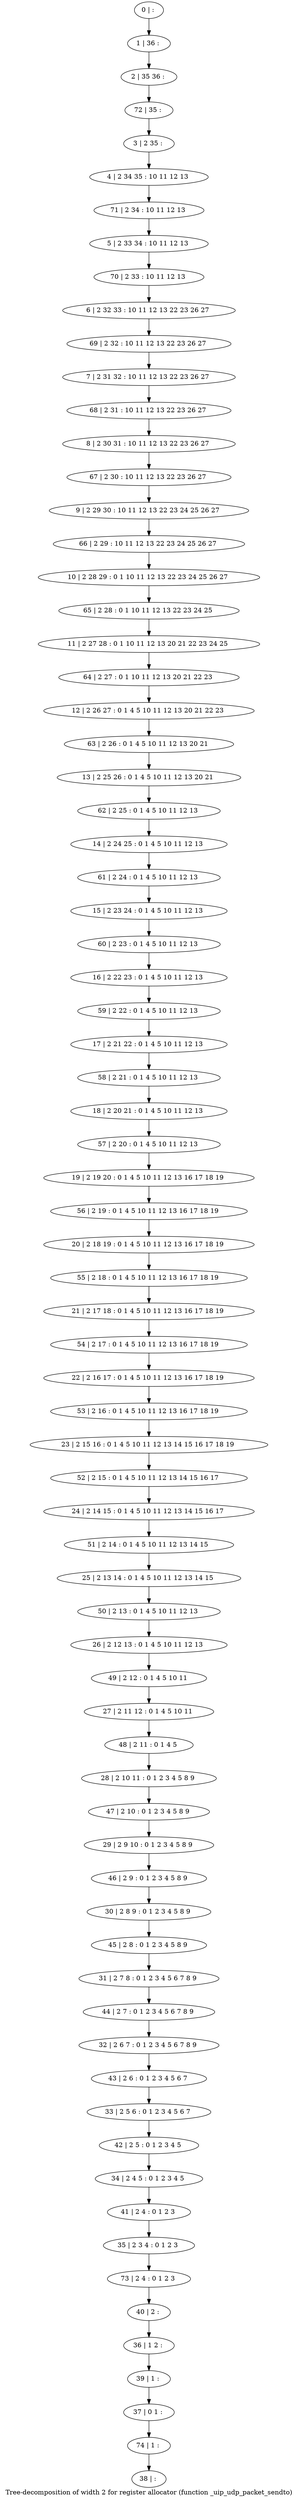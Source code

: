 digraph G {
graph [label="Tree-decomposition of width 2 for register allocator (function _uip_udp_packet_sendto)"]
0[label="0 | : "];
1[label="1 | 36 : "];
2[label="2 | 35 36 : "];
3[label="3 | 2 35 : "];
4[label="4 | 2 34 35 : 10 11 12 13 "];
5[label="5 | 2 33 34 : 10 11 12 13 "];
6[label="6 | 2 32 33 : 10 11 12 13 22 23 26 27 "];
7[label="7 | 2 31 32 : 10 11 12 13 22 23 26 27 "];
8[label="8 | 2 30 31 : 10 11 12 13 22 23 26 27 "];
9[label="9 | 2 29 30 : 10 11 12 13 22 23 24 25 26 27 "];
10[label="10 | 2 28 29 : 0 1 10 11 12 13 22 23 24 25 26 27 "];
11[label="11 | 2 27 28 : 0 1 10 11 12 13 20 21 22 23 24 25 "];
12[label="12 | 2 26 27 : 0 1 4 5 10 11 12 13 20 21 22 23 "];
13[label="13 | 2 25 26 : 0 1 4 5 10 11 12 13 20 21 "];
14[label="14 | 2 24 25 : 0 1 4 5 10 11 12 13 "];
15[label="15 | 2 23 24 : 0 1 4 5 10 11 12 13 "];
16[label="16 | 2 22 23 : 0 1 4 5 10 11 12 13 "];
17[label="17 | 2 21 22 : 0 1 4 5 10 11 12 13 "];
18[label="18 | 2 20 21 : 0 1 4 5 10 11 12 13 "];
19[label="19 | 2 19 20 : 0 1 4 5 10 11 12 13 16 17 18 19 "];
20[label="20 | 2 18 19 : 0 1 4 5 10 11 12 13 16 17 18 19 "];
21[label="21 | 2 17 18 : 0 1 4 5 10 11 12 13 16 17 18 19 "];
22[label="22 | 2 16 17 : 0 1 4 5 10 11 12 13 16 17 18 19 "];
23[label="23 | 2 15 16 : 0 1 4 5 10 11 12 13 14 15 16 17 18 19 "];
24[label="24 | 2 14 15 : 0 1 4 5 10 11 12 13 14 15 16 17 "];
25[label="25 | 2 13 14 : 0 1 4 5 10 11 12 13 14 15 "];
26[label="26 | 2 12 13 : 0 1 4 5 10 11 12 13 "];
27[label="27 | 2 11 12 : 0 1 4 5 10 11 "];
28[label="28 | 2 10 11 : 0 1 2 3 4 5 8 9 "];
29[label="29 | 2 9 10 : 0 1 2 3 4 5 8 9 "];
30[label="30 | 2 8 9 : 0 1 2 3 4 5 8 9 "];
31[label="31 | 2 7 8 : 0 1 2 3 4 5 6 7 8 9 "];
32[label="32 | 2 6 7 : 0 1 2 3 4 5 6 7 8 9 "];
33[label="33 | 2 5 6 : 0 1 2 3 4 5 6 7 "];
34[label="34 | 2 4 5 : 0 1 2 3 4 5 "];
35[label="35 | 2 3 4 : 0 1 2 3 "];
36[label="36 | 1 2 : "];
37[label="37 | 0 1 : "];
38[label="38 | : "];
39[label="39 | 1 : "];
40[label="40 | 2 : "];
41[label="41 | 2 4 : 0 1 2 3 "];
42[label="42 | 2 5 : 0 1 2 3 4 5 "];
43[label="43 | 2 6 : 0 1 2 3 4 5 6 7 "];
44[label="44 | 2 7 : 0 1 2 3 4 5 6 7 8 9 "];
45[label="45 | 2 8 : 0 1 2 3 4 5 8 9 "];
46[label="46 | 2 9 : 0 1 2 3 4 5 8 9 "];
47[label="47 | 2 10 : 0 1 2 3 4 5 8 9 "];
48[label="48 | 2 11 : 0 1 4 5 "];
49[label="49 | 2 12 : 0 1 4 5 10 11 "];
50[label="50 | 2 13 : 0 1 4 5 10 11 12 13 "];
51[label="51 | 2 14 : 0 1 4 5 10 11 12 13 14 15 "];
52[label="52 | 2 15 : 0 1 4 5 10 11 12 13 14 15 16 17 "];
53[label="53 | 2 16 : 0 1 4 5 10 11 12 13 16 17 18 19 "];
54[label="54 | 2 17 : 0 1 4 5 10 11 12 13 16 17 18 19 "];
55[label="55 | 2 18 : 0 1 4 5 10 11 12 13 16 17 18 19 "];
56[label="56 | 2 19 : 0 1 4 5 10 11 12 13 16 17 18 19 "];
57[label="57 | 2 20 : 0 1 4 5 10 11 12 13 "];
58[label="58 | 2 21 : 0 1 4 5 10 11 12 13 "];
59[label="59 | 2 22 : 0 1 4 5 10 11 12 13 "];
60[label="60 | 2 23 : 0 1 4 5 10 11 12 13 "];
61[label="61 | 2 24 : 0 1 4 5 10 11 12 13 "];
62[label="62 | 2 25 : 0 1 4 5 10 11 12 13 "];
63[label="63 | 2 26 : 0 1 4 5 10 11 12 13 20 21 "];
64[label="64 | 2 27 : 0 1 10 11 12 13 20 21 22 23 "];
65[label="65 | 2 28 : 0 1 10 11 12 13 22 23 24 25 "];
66[label="66 | 2 29 : 10 11 12 13 22 23 24 25 26 27 "];
67[label="67 | 2 30 : 10 11 12 13 22 23 26 27 "];
68[label="68 | 2 31 : 10 11 12 13 22 23 26 27 "];
69[label="69 | 2 32 : 10 11 12 13 22 23 26 27 "];
70[label="70 | 2 33 : 10 11 12 13 "];
71[label="71 | 2 34 : 10 11 12 13 "];
72[label="72 | 35 : "];
73[label="73 | 2 4 : 0 1 2 3 "];
74[label="74 | 1 : "];
0->1 ;
1->2 ;
3->4 ;
39->37 ;
36->39 ;
40->36 ;
41->35 ;
34->41 ;
42->34 ;
33->42 ;
43->33 ;
32->43 ;
44->32 ;
31->44 ;
45->31 ;
30->45 ;
46->30 ;
29->46 ;
47->29 ;
28->47 ;
48->28 ;
27->48 ;
49->27 ;
26->49 ;
50->26 ;
25->50 ;
51->25 ;
24->51 ;
52->24 ;
23->52 ;
53->23 ;
22->53 ;
54->22 ;
21->54 ;
55->21 ;
20->55 ;
56->20 ;
19->56 ;
57->19 ;
18->57 ;
58->18 ;
17->58 ;
59->17 ;
16->59 ;
60->16 ;
15->60 ;
61->15 ;
14->61 ;
62->14 ;
13->62 ;
63->13 ;
12->63 ;
64->12 ;
11->64 ;
65->11 ;
10->65 ;
66->10 ;
9->66 ;
67->9 ;
8->67 ;
68->8 ;
7->68 ;
69->7 ;
6->69 ;
70->6 ;
5->70 ;
71->5 ;
4->71 ;
72->3 ;
2->72 ;
73->40 ;
35->73 ;
74->38 ;
37->74 ;
}
